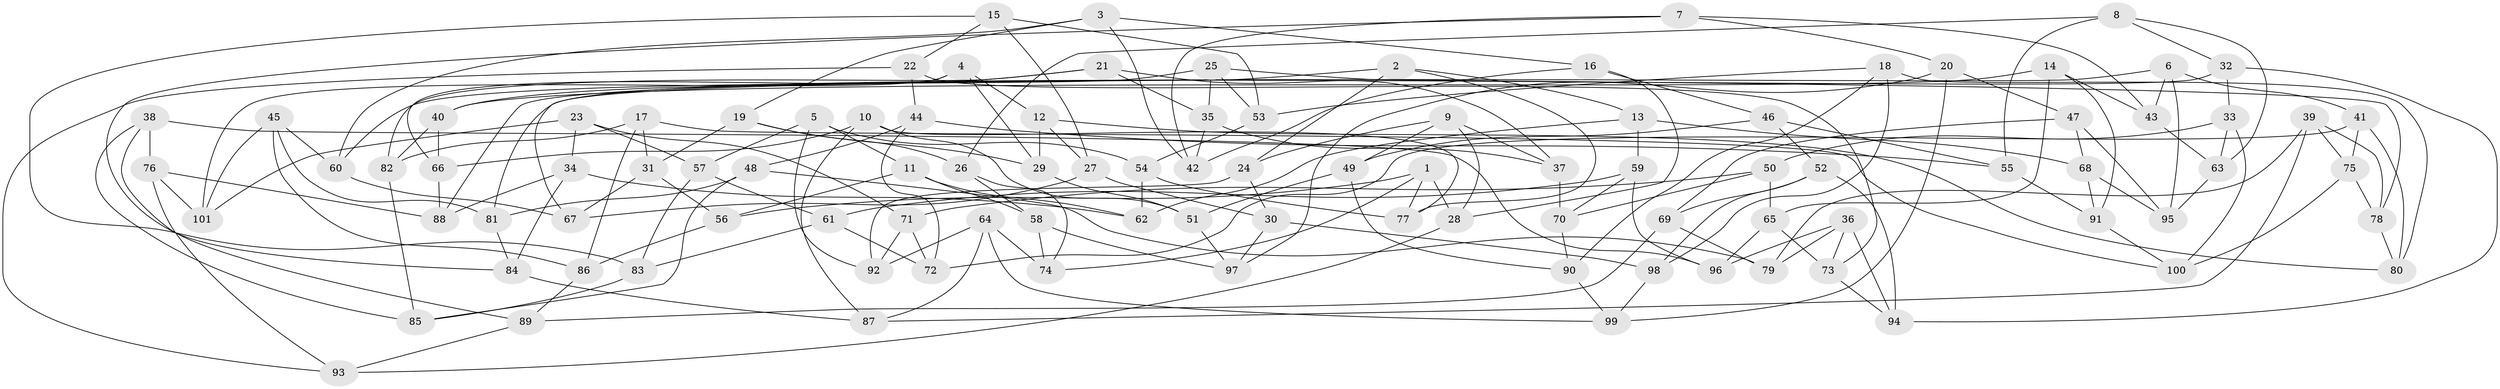 // Generated by graph-tools (version 1.1) at 2025/58/03/09/25 04:58:13]
// undirected, 101 vertices, 202 edges
graph export_dot {
graph [start="1"]
  node [color=gray90,style=filled];
  1;
  2;
  3;
  4;
  5;
  6;
  7;
  8;
  9;
  10;
  11;
  12;
  13;
  14;
  15;
  16;
  17;
  18;
  19;
  20;
  21;
  22;
  23;
  24;
  25;
  26;
  27;
  28;
  29;
  30;
  31;
  32;
  33;
  34;
  35;
  36;
  37;
  38;
  39;
  40;
  41;
  42;
  43;
  44;
  45;
  46;
  47;
  48;
  49;
  50;
  51;
  52;
  53;
  54;
  55;
  56;
  57;
  58;
  59;
  60;
  61;
  62;
  63;
  64;
  65;
  66;
  67;
  68;
  69;
  70;
  71;
  72;
  73;
  74;
  75;
  76;
  77;
  78;
  79;
  80;
  81;
  82;
  83;
  84;
  85;
  86;
  87;
  88;
  89;
  90;
  91;
  92;
  93;
  94;
  95;
  96;
  97;
  98;
  99;
  100;
  101;
  1 -- 56;
  1 -- 77;
  1 -- 74;
  1 -- 28;
  2 -- 77;
  2 -- 13;
  2 -- 24;
  2 -- 67;
  3 -- 16;
  3 -- 60;
  3 -- 42;
  3 -- 19;
  4 -- 101;
  4 -- 66;
  4 -- 12;
  4 -- 29;
  5 -- 57;
  5 -- 11;
  5 -- 54;
  5 -- 92;
  6 -- 95;
  6 -- 41;
  6 -- 43;
  6 -- 88;
  7 -- 43;
  7 -- 20;
  7 -- 84;
  7 -- 42;
  8 -- 63;
  8 -- 55;
  8 -- 26;
  8 -- 32;
  9 -- 28;
  9 -- 37;
  9 -- 24;
  9 -- 49;
  10 -- 51;
  10 -- 66;
  10 -- 87;
  10 -- 77;
  11 -- 56;
  11 -- 58;
  11 -- 62;
  12 -- 29;
  12 -- 80;
  12 -- 27;
  13 -- 68;
  13 -- 59;
  13 -- 62;
  14 -- 43;
  14 -- 65;
  14 -- 91;
  14 -- 40;
  15 -- 27;
  15 -- 22;
  15 -- 53;
  15 -- 83;
  16 -- 42;
  16 -- 28;
  16 -- 46;
  17 -- 82;
  17 -- 31;
  17 -- 86;
  17 -- 100;
  18 -- 53;
  18 -- 90;
  18 -- 80;
  18 -- 98;
  19 -- 29;
  19 -- 31;
  19 -- 26;
  20 -- 99;
  20 -- 97;
  20 -- 47;
  21 -- 82;
  21 -- 40;
  21 -- 37;
  21 -- 35;
  22 -- 93;
  22 -- 44;
  22 -- 73;
  23 -- 34;
  23 -- 101;
  23 -- 71;
  23 -- 57;
  24 -- 92;
  24 -- 30;
  25 -- 53;
  25 -- 78;
  25 -- 60;
  25 -- 35;
  26 -- 74;
  26 -- 58;
  27 -- 30;
  27 -- 67;
  28 -- 93;
  29 -- 51;
  30 -- 98;
  30 -- 97;
  31 -- 56;
  31 -- 67;
  32 -- 81;
  32 -- 94;
  32 -- 33;
  33 -- 50;
  33 -- 63;
  33 -- 100;
  34 -- 88;
  34 -- 84;
  34 -- 62;
  35 -- 37;
  35 -- 42;
  36 -- 96;
  36 -- 94;
  36 -- 79;
  36 -- 73;
  37 -- 70;
  38 -- 96;
  38 -- 85;
  38 -- 89;
  38 -- 76;
  39 -- 75;
  39 -- 79;
  39 -- 78;
  39 -- 87;
  40 -- 82;
  40 -- 66;
  41 -- 75;
  41 -- 80;
  41 -- 72;
  43 -- 63;
  44 -- 48;
  44 -- 55;
  44 -- 72;
  45 -- 101;
  45 -- 81;
  45 -- 60;
  45 -- 86;
  46 -- 52;
  46 -- 55;
  46 -- 49;
  47 -- 69;
  47 -- 68;
  47 -- 95;
  48 -- 79;
  48 -- 81;
  48 -- 85;
  49 -- 51;
  49 -- 90;
  50 -- 71;
  50 -- 65;
  50 -- 70;
  51 -- 97;
  52 -- 98;
  52 -- 69;
  52 -- 94;
  53 -- 54;
  54 -- 77;
  54 -- 62;
  55 -- 91;
  56 -- 86;
  57 -- 61;
  57 -- 83;
  58 -- 97;
  58 -- 74;
  59 -- 96;
  59 -- 70;
  59 -- 61;
  60 -- 67;
  61 -- 83;
  61 -- 72;
  63 -- 95;
  64 -- 99;
  64 -- 92;
  64 -- 87;
  64 -- 74;
  65 -- 96;
  65 -- 73;
  66 -- 88;
  68 -- 95;
  68 -- 91;
  69 -- 79;
  69 -- 89;
  70 -- 90;
  71 -- 92;
  71 -- 72;
  73 -- 94;
  75 -- 100;
  75 -- 78;
  76 -- 88;
  76 -- 101;
  76 -- 93;
  78 -- 80;
  81 -- 84;
  82 -- 85;
  83 -- 85;
  84 -- 87;
  86 -- 89;
  89 -- 93;
  90 -- 99;
  91 -- 100;
  98 -- 99;
}
